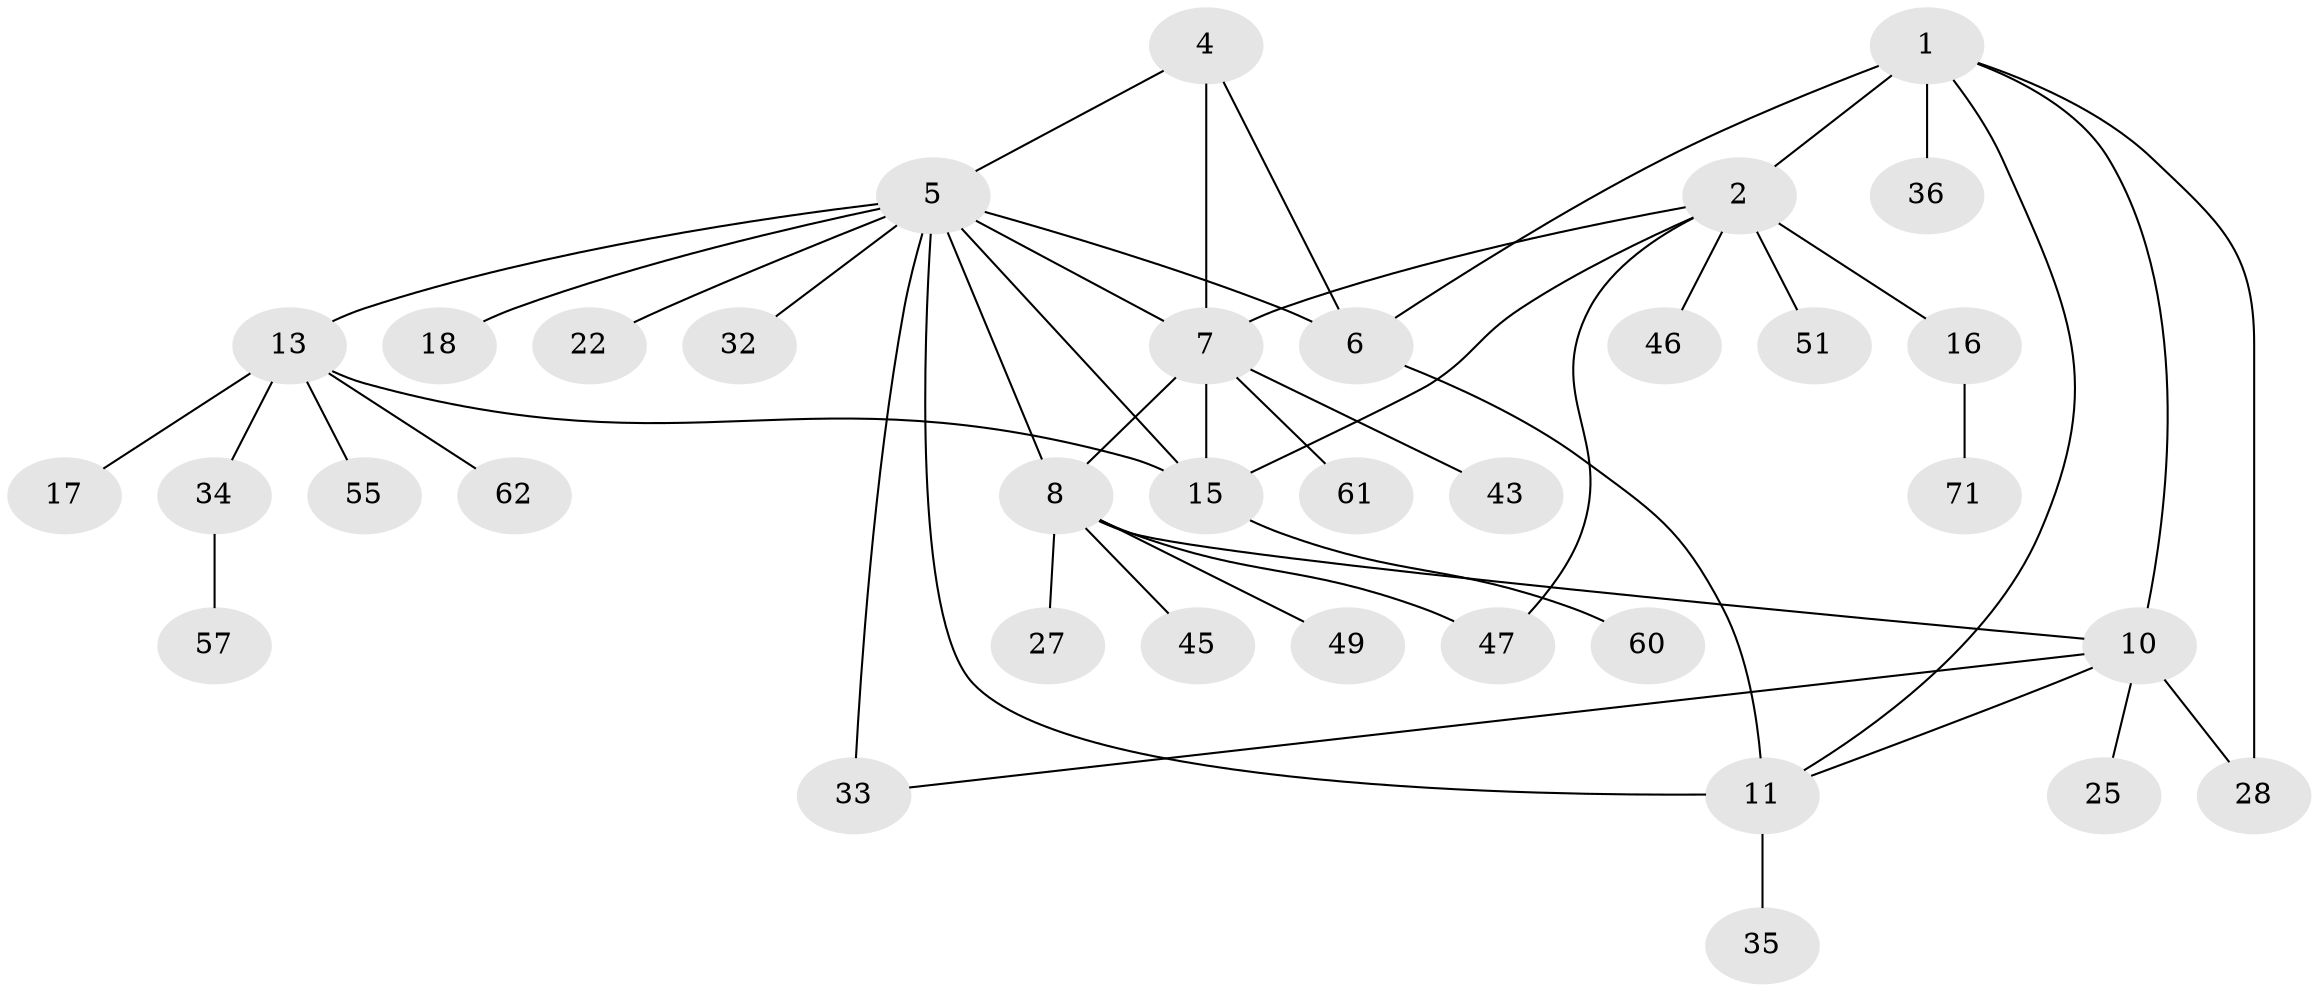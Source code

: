 // original degree distribution, {6: 0.07042253521126761, 7: 0.028169014084507043, 3: 0.11267605633802817, 11: 0.014084507042253521, 4: 0.04225352112676056, 8: 0.028169014084507043, 9: 0.014084507042253521, 2: 0.18309859154929578, 1: 0.49295774647887325, 5: 0.014084507042253521}
// Generated by graph-tools (version 1.1) at 2025/16/03/09/25 04:16:02]
// undirected, 35 vertices, 48 edges
graph export_dot {
graph [start="1"]
  node [color=gray90,style=filled];
  1 [super="+12"];
  2 [super="+52+20+44+3"];
  4;
  5 [super="+30+40+19+14+39+48"];
  6;
  7 [super="+31+9+29"];
  8;
  10 [super="+24+50"];
  11 [super="+68+70+59+23"];
  13;
  15 [super="+21"];
  16;
  17;
  18;
  22 [super="+37"];
  25;
  27 [super="+58"];
  28 [super="+42+54"];
  32;
  33;
  34;
  35;
  36 [super="+41"];
  43;
  45;
  46;
  47;
  49;
  51;
  55;
  57;
  60;
  61;
  62;
  71;
  1 -- 2 [weight=2];
  1 -- 6;
  1 -- 28;
  1 -- 36 [weight=2];
  1 -- 10;
  1 -- 11;
  2 -- 16;
  2 -- 51;
  2 -- 46;
  2 -- 47;
  2 -- 7;
  2 -- 15;
  4 -- 5;
  4 -- 6;
  4 -- 7;
  5 -- 6;
  5 -- 18;
  5 -- 33 [weight=2];
  5 -- 11 [weight=2];
  5 -- 22;
  5 -- 32;
  5 -- 7;
  5 -- 8;
  5 -- 13;
  5 -- 15;
  6 -- 11;
  7 -- 8 [weight=2];
  7 -- 61;
  7 -- 15;
  7 -- 43;
  8 -- 10;
  8 -- 27;
  8 -- 45;
  8 -- 47;
  8 -- 49;
  10 -- 11;
  10 -- 25;
  10 -- 33;
  10 -- 28;
  11 -- 35;
  13 -- 15;
  13 -- 17;
  13 -- 34;
  13 -- 55;
  13 -- 62;
  15 -- 60;
  16 -- 71;
  34 -- 57;
}
